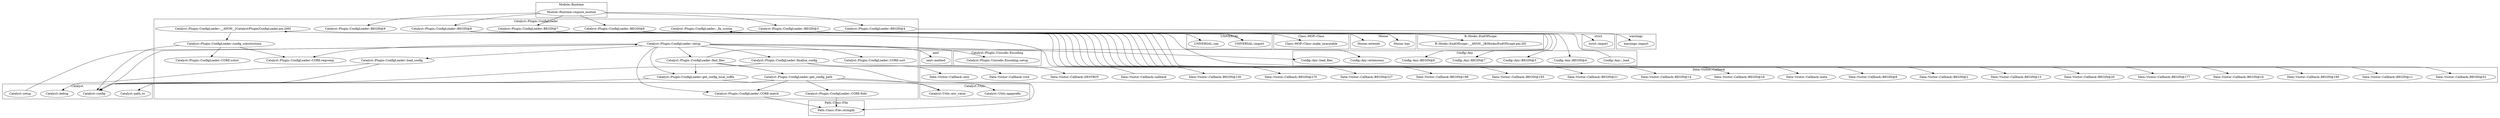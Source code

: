 digraph {
graph [overlap=false]
subgraph cluster_Catalyst {
	label="Catalyst";
	"Catalyst::path_to";
	"Catalyst::debug";
	"Catalyst::setup";
	"Catalyst::config";
}
subgraph cluster_Catalyst_Plugin_ConfigLoader {
	label="Catalyst::Plugin::ConfigLoader";
	"Catalyst::Plugin::ConfigLoader::BEGIN@8";
	"Catalyst::Plugin::ConfigLoader::CORE:match";
	"Catalyst::Plugin::ConfigLoader::BEGIN@7";
	"Catalyst::Plugin::ConfigLoader::setup";
	"Catalyst::Plugin::ConfigLoader::get_config_local_suffix";
	"Catalyst::Plugin::ConfigLoader::CORE:regcomp";
	"Catalyst::Plugin::ConfigLoader::config_substitutions";
	"Catalyst::Plugin::ConfigLoader::finalize_config";
	"Catalyst::Plugin::ConfigLoader::BEGIN@9";
	"Catalyst::Plugin::ConfigLoader::BEGIN@6";
	"Catalyst::Plugin::ConfigLoader::CORE:sort";
	"Catalyst::Plugin::ConfigLoader::BEGIN@3";
	"Catalyst::Plugin::ConfigLoader::BEGIN@4";
	"Catalyst::Plugin::ConfigLoader::find_files";
	"Catalyst::Plugin::ConfigLoader::_fix_syntax";
	"Catalyst::Plugin::ConfigLoader::get_config_path";
	"Catalyst::Plugin::ConfigLoader::__ANON__[Catalyst/Plugin/ConfigLoader.pm:269]";
	"Catalyst::Plugin::ConfigLoader::CORE:ftdir";
	"Catalyst::Plugin::ConfigLoader::load_config";
	"Catalyst::Plugin::ConfigLoader::CORE:subst";
}
subgraph cluster_next {
	label="next";
	"next::method";
}
subgraph cluster_UNIVERSAL {
	label="UNIVERSAL";
	"UNIVERSAL::import";
	"UNIVERSAL::can";
}
subgraph cluster_warnings {
	label="warnings";
	"warnings::import";
}
subgraph cluster_Class_MOP_Class {
	label="Class::MOP::Class";
	"Class::MOP::Class::make_immutable";
}
subgraph cluster_Moose {
	label="Moose";
	"Moose::has";
	"Moose::extends";
}
subgraph cluster_Module_Runtime {
	label="Module::Runtime";
	"Module::Runtime::require_module";
}
subgraph cluster_Catalyst_Utils {
	label="Catalyst::Utils";
	"Catalyst::Utils::appprefix";
	"Catalyst::Utils::env_value";
}
subgraph cluster_Config_Any {
	label="Config::Any";
	"Config::Any::_load";
	"Config::Any::load_files";
	"Config::Any::BEGIN@6";
	"Config::Any::BEGIN@7";
	"Config::Any::BEGIN@3";
	"Config::Any::extensions";
	"Config::Any::BEGIN@4";
}
subgraph cluster_Path_Class_File {
	label="Path::Class::File";
	"Path::Class::File::stringify";
}
subgraph cluster_Data_Visitor_Callback {
	label="Data::Visitor::Callback";
	"Data::Visitor::Callback::BEGIN@130";
	"Data::Visitor::Callback::BEGIN@270";
	"Data::Visitor::Callback::BEGIN@227";
	"Data::Visitor::Callback::BEGIN@199";
	"Data::Visitor::Callback::callback";
	"Data::Visitor::Callback::BEGIN@193";
	"Data::Visitor::Callback::BEGIN@21";
	"Data::Visitor::Callback::BEGIN@14";
	"Data::Visitor::Callback::new";
	"Data::Visitor::Callback::BEGIN@18";
	"Data::Visitor::Callback::meta";
	"Data::Visitor::Callback::BEGIN@8";
	"Data::Visitor::Callback::BEGIN@2";
	"Data::Visitor::Callback::BEGIN@13";
	"Data::Visitor::Callback::visit";
	"Data::Visitor::Callback::BEGIN@20";
	"Data::Visitor::Callback::BEGIN@177";
	"Data::Visitor::Callback::BEGIN@16";
	"Data::Visitor::Callback::BEGIN@190";
	"Data::Visitor::Callback::BEGIN@11";
	"Data::Visitor::Callback::BEGIN@52";
	"Data::Visitor::Callback::DESTROY";
}
subgraph cluster_Catalyst_Plugin_Unicode_Encoding {
	label="Catalyst::Plugin::Unicode::Encoding";
	"Catalyst::Plugin::Unicode::Encoding::setup";
}
subgraph cluster_B_Hooks_EndOfScope {
	label="B::Hooks::EndOfScope";
	"B::Hooks::EndOfScope::__ANON__[B/Hooks/EndOfScope.pm:26]";
}
subgraph cluster_strict {
	label="strict";
	"strict::import";
}
"Catalyst::Plugin::ConfigLoader::BEGIN@8" -> "Moose::extends";
"Catalyst::Plugin::ConfigLoader::finalize_config" -> "Data::Visitor::Callback::visit";
"Catalyst::Plugin::ConfigLoader::setup" -> "Catalyst::config";
"Catalyst::Plugin::ConfigLoader::get_config_local_suffix" -> "Catalyst::config";
"Catalyst::Plugin::ConfigLoader::config_substitutions" -> "Catalyst::config";
"Catalyst::Plugin::ConfigLoader::finalize_config" -> "Catalyst::config";
"Catalyst::Plugin::ConfigLoader::get_config_path" -> "Catalyst::config";
"Catalyst::Plugin::ConfigLoader::load_config" -> "Catalyst::config";
"Module::Runtime::require_module" -> "Catalyst::Plugin::ConfigLoader::BEGIN@8";
"Catalyst::Plugin::ConfigLoader::BEGIN@6" -> "Config::Any::BEGIN@4";
"Catalyst::Plugin::ConfigLoader::setup" -> "Catalyst::Plugin::ConfigLoader::find_files";
"Catalyst::Plugin::ConfigLoader::BEGIN@7" -> "UNIVERSAL::import";
"Catalyst::Plugin::ConfigLoader::BEGIN@8" -> "UNIVERSAL::import";
"Catalyst::Plugin::ConfigLoader::BEGIN@6" -> "UNIVERSAL::import";
"Catalyst::Plugin::ConfigLoader::setup" -> "Catalyst::Plugin::ConfigLoader::finalize_config";
"Catalyst::Plugin::ConfigLoader::finalize_config" -> "Data::Visitor::Callback::new";
"Catalyst::Plugin::ConfigLoader::BEGIN@8" -> "Moose::has";
"Catalyst::Plugin::ConfigLoader::config_substitutions" -> "Catalyst::Plugin::ConfigLoader::CORE:regcomp";
"Catalyst::Plugin::ConfigLoader::setup" -> "Catalyst::Plugin::ConfigLoader::CORE:regcomp";
"Catalyst::Plugin::ConfigLoader::find_files" -> "Catalyst::Plugin::ConfigLoader::get_config_local_suffix";
"Catalyst::Plugin::ConfigLoader::setup" -> "Catalyst::Plugin::ConfigLoader::get_config_local_suffix";
"Module::Runtime::require_module" -> "Catalyst::Plugin::ConfigLoader::BEGIN@6";
"Catalyst::Plugin::ConfigLoader::load_config" -> "Catalyst::debug";
"Catalyst::Plugin::ConfigLoader::get_config_path" -> "Catalyst::Plugin::ConfigLoader::CORE:ftdir";
"Catalyst::Plugin::ConfigLoader::finalize_config" -> "Data::Visitor::Callback::DESTROY";
"Module::Runtime::require_module" -> "Catalyst::Plugin::ConfigLoader::BEGIN@9";
"Catalyst::Plugin::ConfigLoader::get_config_path" -> "Catalyst::Utils::appprefix";
"Catalyst::Plugin::ConfigLoader::BEGIN@8" -> "Data::Visitor::Callback::BEGIN@16";
"Config::Any::_load" -> "Catalyst::Plugin::ConfigLoader::_fix_syntax";
"Module::Runtime::require_module" -> "Catalyst::Plugin::ConfigLoader::BEGIN@4";
"Catalyst::Plugin::ConfigLoader::find_files" -> "Catalyst::Plugin::ConfigLoader::get_config_path";
"Catalyst::Plugin::ConfigLoader::BEGIN@3" -> "strict::import";
"Catalyst::Plugin::ConfigLoader::BEGIN@8" -> "Data::Visitor::Callback::BEGIN@270";
"Catalyst::setup" -> "Catalyst::Plugin::ConfigLoader::setup";
"Catalyst::Plugin::ConfigLoader::__ANON__[Catalyst/Plugin/ConfigLoader.pm:269]" -> "Catalyst::Plugin::ConfigLoader::config_substitutions";
"Catalyst::Plugin::ConfigLoader::BEGIN@8" -> "B::Hooks::EndOfScope::__ANON__[B/Hooks/EndOfScope.pm:26]";
"Catalyst::Plugin::ConfigLoader::BEGIN@8" -> "Data::Visitor::Callback::BEGIN@193";
"Catalyst::Plugin::ConfigLoader::BEGIN@8" -> "Data::Visitor::Callback::BEGIN@52";
"Catalyst::Plugin::ConfigLoader::BEGIN@8" -> "Data::Visitor::Callback::BEGIN@20";
"Module::Runtime::require_module" -> "Catalyst::Plugin::ConfigLoader::BEGIN@7";
"Catalyst::Plugin::ConfigLoader::BEGIN@8" -> "Data::Visitor::Callback::BEGIN@2";
"Catalyst::Plugin::ConfigLoader::setup" -> "Catalyst::Plugin::ConfigLoader::load_config";
"Catalyst::Plugin::ConfigLoader::BEGIN@8" -> "Data::Visitor::Callback::meta";
"Catalyst::Plugin::ConfigLoader::BEGIN@8" -> "Data::Visitor::Callback::BEGIN@11";
"Catalyst::Plugin::ConfigLoader::BEGIN@8" -> "Data::Visitor::Callback::BEGIN@199";
"Catalyst::Plugin::ConfigLoader::BEGIN@8" -> "UNIVERSAL::can";
"Catalyst::Plugin::ConfigLoader::BEGIN@4" -> "warnings::import";
"Catalyst::Plugin::ConfigLoader::BEGIN@8" -> "Data::Visitor::Callback::BEGIN@190";
"Catalyst::Plugin::ConfigLoader::BEGIN@8" -> "Data::Visitor::Callback::BEGIN@8";
"Catalyst::Plugin::ConfigLoader::BEGIN@8" -> "Data::Visitor::Callback::BEGIN@227";
"Catalyst::Plugin::ConfigLoader::BEGIN@8" -> "Data::Visitor::Callback::BEGIN@177";
"Catalyst::Plugin::ConfigLoader::BEGIN@6" -> "Config::Any::BEGIN@3";
"Catalyst::Plugin::ConfigLoader::BEGIN@8" -> "Data::Visitor::Callback::BEGIN@130";
"Catalyst::Plugin::ConfigLoader::BEGIN@6" -> "Config::Any::BEGIN@7";
"Catalyst::Plugin::ConfigLoader::find_files" -> "Config::Any::extensions";
"Catalyst::Plugin::ConfigLoader::BEGIN@8" -> "Data::Visitor::Callback::BEGIN@13";
"Catalyst::Plugin::ConfigLoader::BEGIN@8" -> "Class::MOP::Class::make_immutable";
"Catalyst::Plugin::ConfigLoader::BEGIN@8" -> "Data::Visitor::Callback::BEGIN@18";
"Catalyst::Plugin::ConfigLoader::setup" -> "Catalyst::Plugin::Unicode::Encoding::setup";
"Catalyst::Plugin::ConfigLoader::setup" -> "Catalyst::Plugin::ConfigLoader::CORE:sort";
"Catalyst::Plugin::ConfigLoader::BEGIN@8" -> "Data::Visitor::Callback::BEGIN@14";
"Catalyst::Plugin::ConfigLoader::find_files" -> "Path::Class::File::stringify";
"Catalyst::Plugin::ConfigLoader::CORE:match" -> "Path::Class::File::stringify";
"Catalyst::Plugin::ConfigLoader::CORE:ftdir" -> "Path::Class::File::stringify";
"Catalyst::Plugin::ConfigLoader::BEGIN@6" -> "Config::Any::BEGIN@6";
"Data::Visitor::Callback::callback" -> "Catalyst::Plugin::ConfigLoader::__ANON__[Catalyst/Plugin/ConfigLoader.pm:269]";
"Catalyst::Plugin::ConfigLoader::BEGIN@8" -> "Data::Visitor::Callback::BEGIN@21";
"Module::Runtime::require_module" -> "Catalyst::Plugin::ConfigLoader::BEGIN@3";
"Catalyst::Plugin::ConfigLoader::get_config_path" -> "Catalyst::Plugin::ConfigLoader::CORE:match";
"Catalyst::Plugin::ConfigLoader::setup" -> "Catalyst::Plugin::ConfigLoader::CORE:match";
"Catalyst::Plugin::ConfigLoader::get_config_path" -> "Catalyst::path_to";
"Catalyst::Plugin::ConfigLoader::setup" -> "next::method";
"Catalyst::Plugin::ConfigLoader::setup" -> "Config::Any::load_files";
"Catalyst::Plugin::ConfigLoader::get_config_path" -> "Catalyst::Utils::env_value";
"Catalyst::Plugin::ConfigLoader::get_config_local_suffix" -> "Catalyst::Utils::env_value";
"Catalyst::Plugin::ConfigLoader::config_substitutions" -> "Catalyst::Plugin::ConfigLoader::CORE:subst";
}
